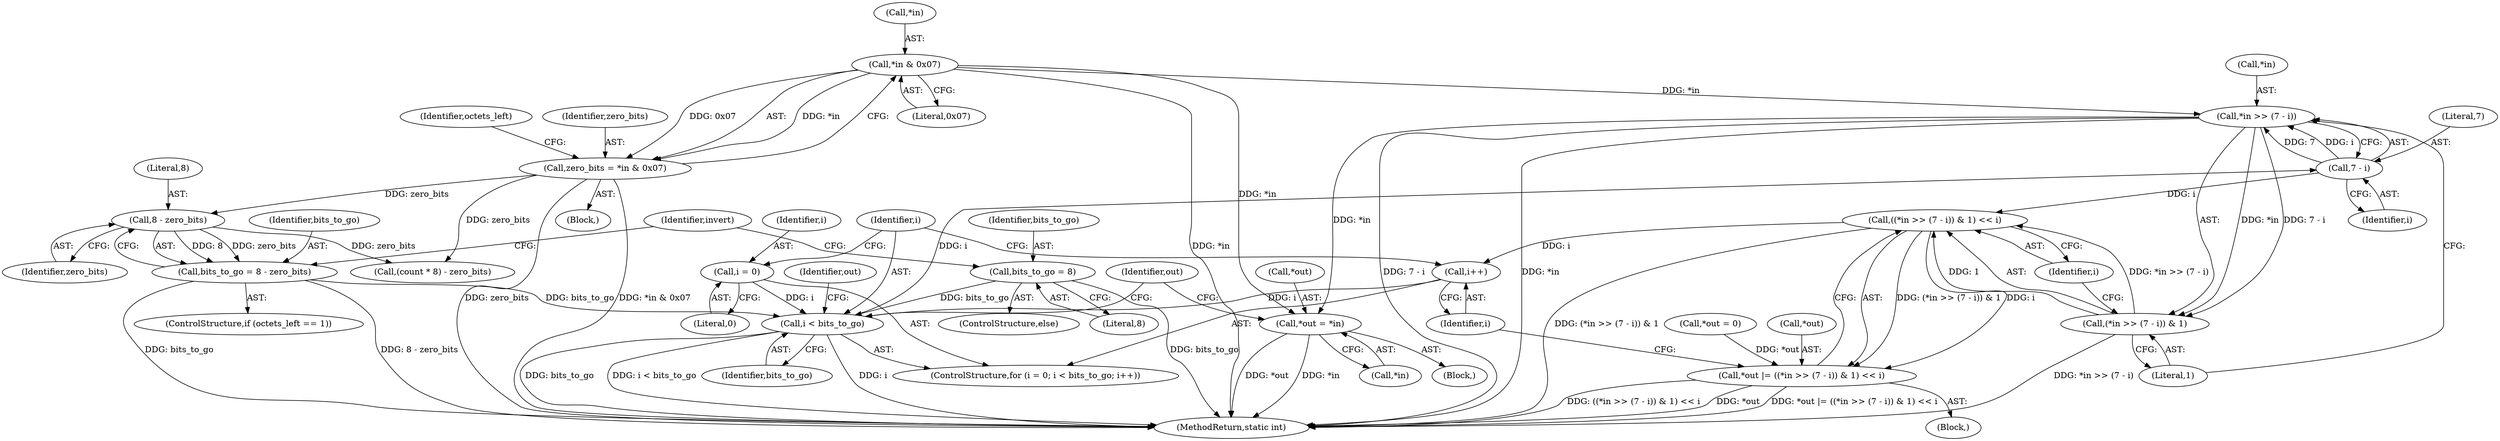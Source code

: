 digraph "1_OpenSC_412a6142c27a5973c61ba540e33cdc22d5608e68@pointer" {
"1000194" [label="(Call,*in >> (7 - i))"];
"1000123" [label="(Call,*in & 0x07)"];
"1000197" [label="(Call,7 - i)"];
"1000183" [label="(Call,i < bits_to_go)"];
"1000186" [label="(Call,i++)"];
"1000192" [label="(Call,((*in >> (7 - i)) & 1) << i)"];
"1000193" [label="(Call,(*in >> (7 - i)) & 1)"];
"1000194" [label="(Call,*in >> (7 - i))"];
"1000180" [label="(Call,i = 0)"];
"1000168" [label="(Call,bits_to_go = 8 - zero_bits)"];
"1000170" [label="(Call,8 - zero_bits)"];
"1000121" [label="(Call,zero_bits = *in & 0x07)"];
"1000174" [label="(Call,bits_to_go = 8)"];
"1000204" [label="(Call,*out = *in)"];
"1000189" [label="(Call,*out |= ((*in >> (7 - i)) & 1) << i)"];
"1000189" [label="(Call,*out |= ((*in >> (7 - i)) & 1) << i)"];
"1000184" [label="(Identifier,i)"];
"1000109" [label="(Block,)"];
"1000204" [label="(Call,*out = *in)"];
"1000199" [label="(Identifier,i)"];
"1000182" [label="(Literal,0)"];
"1000179" [label="(ControlStructure,for (i = 0; i < bits_to_go; i++))"];
"1000170" [label="(Call,8 - zero_bits)"];
"1000223" [label="(MethodReturn,static int)"];
"1000197" [label="(Call,7 - i)"];
"1000180" [label="(Call,i = 0)"];
"1000194" [label="(Call,*in >> (7 - i))"];
"1000205" [label="(Call,*out)"];
"1000174" [label="(Call,bits_to_go = 8)"];
"1000124" [label="(Call,*in)"];
"1000178" [label="(Identifier,invert)"];
"1000207" [label="(Call,*in)"];
"1000193" [label="(Call,(*in >> (7 - i)) & 1)"];
"1000191" [label="(Identifier,out)"];
"1000123" [label="(Call,*in & 0x07)"];
"1000129" [label="(Identifier,octets_left)"];
"1000173" [label="(ControlStructure,else)"];
"1000190" [label="(Call,*out)"];
"1000186" [label="(Call,i++)"];
"1000168" [label="(Call,bits_to_go = 8 - zero_bits)"];
"1000187" [label="(Identifier,i)"];
"1000176" [label="(Literal,8)"];
"1000200" [label="(Literal,1)"];
"1000175" [label="(Identifier,bits_to_go)"];
"1000198" [label="(Literal,7)"];
"1000172" [label="(Identifier,zero_bits)"];
"1000192" [label="(Call,((*in >> (7 - i)) & 1) << i)"];
"1000183" [label="(Call,i < bits_to_go)"];
"1000195" [label="(Call,*in)"];
"1000210" [label="(Identifier,out)"];
"1000218" [label="(Call,(count * 8) - zero_bits)"];
"1000185" [label="(Identifier,bits_to_go)"];
"1000201" [label="(Identifier,i)"];
"1000181" [label="(Identifier,i)"];
"1000203" [label="(Block,)"];
"1000171" [label="(Literal,8)"];
"1000169" [label="(Identifier,bits_to_go)"];
"1000164" [label="(ControlStructure,if (octets_left == 1))"];
"1000122" [label="(Identifier,zero_bits)"];
"1000160" [label="(Call,*out = 0)"];
"1000126" [label="(Literal,0x07)"];
"1000121" [label="(Call,zero_bits = *in & 0x07)"];
"1000188" [label="(Block,)"];
"1000194" -> "1000193"  [label="AST: "];
"1000194" -> "1000197"  [label="CFG: "];
"1000195" -> "1000194"  [label="AST: "];
"1000197" -> "1000194"  [label="AST: "];
"1000200" -> "1000194"  [label="CFG: "];
"1000194" -> "1000223"  [label="DDG: 7 - i"];
"1000194" -> "1000223"  [label="DDG: *in"];
"1000194" -> "1000193"  [label="DDG: *in"];
"1000194" -> "1000193"  [label="DDG: 7 - i"];
"1000123" -> "1000194"  [label="DDG: *in"];
"1000197" -> "1000194"  [label="DDG: 7"];
"1000197" -> "1000194"  [label="DDG: i"];
"1000194" -> "1000204"  [label="DDG: *in"];
"1000123" -> "1000121"  [label="AST: "];
"1000123" -> "1000126"  [label="CFG: "];
"1000124" -> "1000123"  [label="AST: "];
"1000126" -> "1000123"  [label="AST: "];
"1000121" -> "1000123"  [label="CFG: "];
"1000123" -> "1000223"  [label="DDG: *in"];
"1000123" -> "1000121"  [label="DDG: *in"];
"1000123" -> "1000121"  [label="DDG: 0x07"];
"1000123" -> "1000204"  [label="DDG: *in"];
"1000197" -> "1000199"  [label="CFG: "];
"1000198" -> "1000197"  [label="AST: "];
"1000199" -> "1000197"  [label="AST: "];
"1000183" -> "1000197"  [label="DDG: i"];
"1000197" -> "1000192"  [label="DDG: i"];
"1000183" -> "1000179"  [label="AST: "];
"1000183" -> "1000185"  [label="CFG: "];
"1000184" -> "1000183"  [label="AST: "];
"1000185" -> "1000183"  [label="AST: "];
"1000191" -> "1000183"  [label="CFG: "];
"1000210" -> "1000183"  [label="CFG: "];
"1000183" -> "1000223"  [label="DDG: bits_to_go"];
"1000183" -> "1000223"  [label="DDG: i"];
"1000183" -> "1000223"  [label="DDG: i < bits_to_go"];
"1000186" -> "1000183"  [label="DDG: i"];
"1000180" -> "1000183"  [label="DDG: i"];
"1000168" -> "1000183"  [label="DDG: bits_to_go"];
"1000174" -> "1000183"  [label="DDG: bits_to_go"];
"1000186" -> "1000179"  [label="AST: "];
"1000186" -> "1000187"  [label="CFG: "];
"1000187" -> "1000186"  [label="AST: "];
"1000184" -> "1000186"  [label="CFG: "];
"1000192" -> "1000186"  [label="DDG: i"];
"1000192" -> "1000189"  [label="AST: "];
"1000192" -> "1000201"  [label="CFG: "];
"1000193" -> "1000192"  [label="AST: "];
"1000201" -> "1000192"  [label="AST: "];
"1000189" -> "1000192"  [label="CFG: "];
"1000192" -> "1000223"  [label="DDG: (*in >> (7 - i)) & 1"];
"1000192" -> "1000189"  [label="DDG: (*in >> (7 - i)) & 1"];
"1000192" -> "1000189"  [label="DDG: i"];
"1000193" -> "1000192"  [label="DDG: *in >> (7 - i)"];
"1000193" -> "1000192"  [label="DDG: 1"];
"1000193" -> "1000200"  [label="CFG: "];
"1000200" -> "1000193"  [label="AST: "];
"1000201" -> "1000193"  [label="CFG: "];
"1000193" -> "1000223"  [label="DDG: *in >> (7 - i)"];
"1000180" -> "1000179"  [label="AST: "];
"1000180" -> "1000182"  [label="CFG: "];
"1000181" -> "1000180"  [label="AST: "];
"1000182" -> "1000180"  [label="AST: "];
"1000184" -> "1000180"  [label="CFG: "];
"1000168" -> "1000164"  [label="AST: "];
"1000168" -> "1000170"  [label="CFG: "];
"1000169" -> "1000168"  [label="AST: "];
"1000170" -> "1000168"  [label="AST: "];
"1000178" -> "1000168"  [label="CFG: "];
"1000168" -> "1000223"  [label="DDG: bits_to_go"];
"1000168" -> "1000223"  [label="DDG: 8 - zero_bits"];
"1000170" -> "1000168"  [label="DDG: 8"];
"1000170" -> "1000168"  [label="DDG: zero_bits"];
"1000170" -> "1000172"  [label="CFG: "];
"1000171" -> "1000170"  [label="AST: "];
"1000172" -> "1000170"  [label="AST: "];
"1000121" -> "1000170"  [label="DDG: zero_bits"];
"1000170" -> "1000218"  [label="DDG: zero_bits"];
"1000121" -> "1000109"  [label="AST: "];
"1000122" -> "1000121"  [label="AST: "];
"1000129" -> "1000121"  [label="CFG: "];
"1000121" -> "1000223"  [label="DDG: *in & 0x07"];
"1000121" -> "1000223"  [label="DDG: zero_bits"];
"1000121" -> "1000218"  [label="DDG: zero_bits"];
"1000174" -> "1000173"  [label="AST: "];
"1000174" -> "1000176"  [label="CFG: "];
"1000175" -> "1000174"  [label="AST: "];
"1000176" -> "1000174"  [label="AST: "];
"1000178" -> "1000174"  [label="CFG: "];
"1000174" -> "1000223"  [label="DDG: bits_to_go"];
"1000204" -> "1000203"  [label="AST: "];
"1000204" -> "1000207"  [label="CFG: "];
"1000205" -> "1000204"  [label="AST: "];
"1000207" -> "1000204"  [label="AST: "];
"1000210" -> "1000204"  [label="CFG: "];
"1000204" -> "1000223"  [label="DDG: *in"];
"1000204" -> "1000223"  [label="DDG: *out"];
"1000189" -> "1000188"  [label="AST: "];
"1000190" -> "1000189"  [label="AST: "];
"1000187" -> "1000189"  [label="CFG: "];
"1000189" -> "1000223"  [label="DDG: *out"];
"1000189" -> "1000223"  [label="DDG: *out |= ((*in >> (7 - i)) & 1) << i"];
"1000189" -> "1000223"  [label="DDG: ((*in >> (7 - i)) & 1) << i"];
"1000160" -> "1000189"  [label="DDG: *out"];
}
